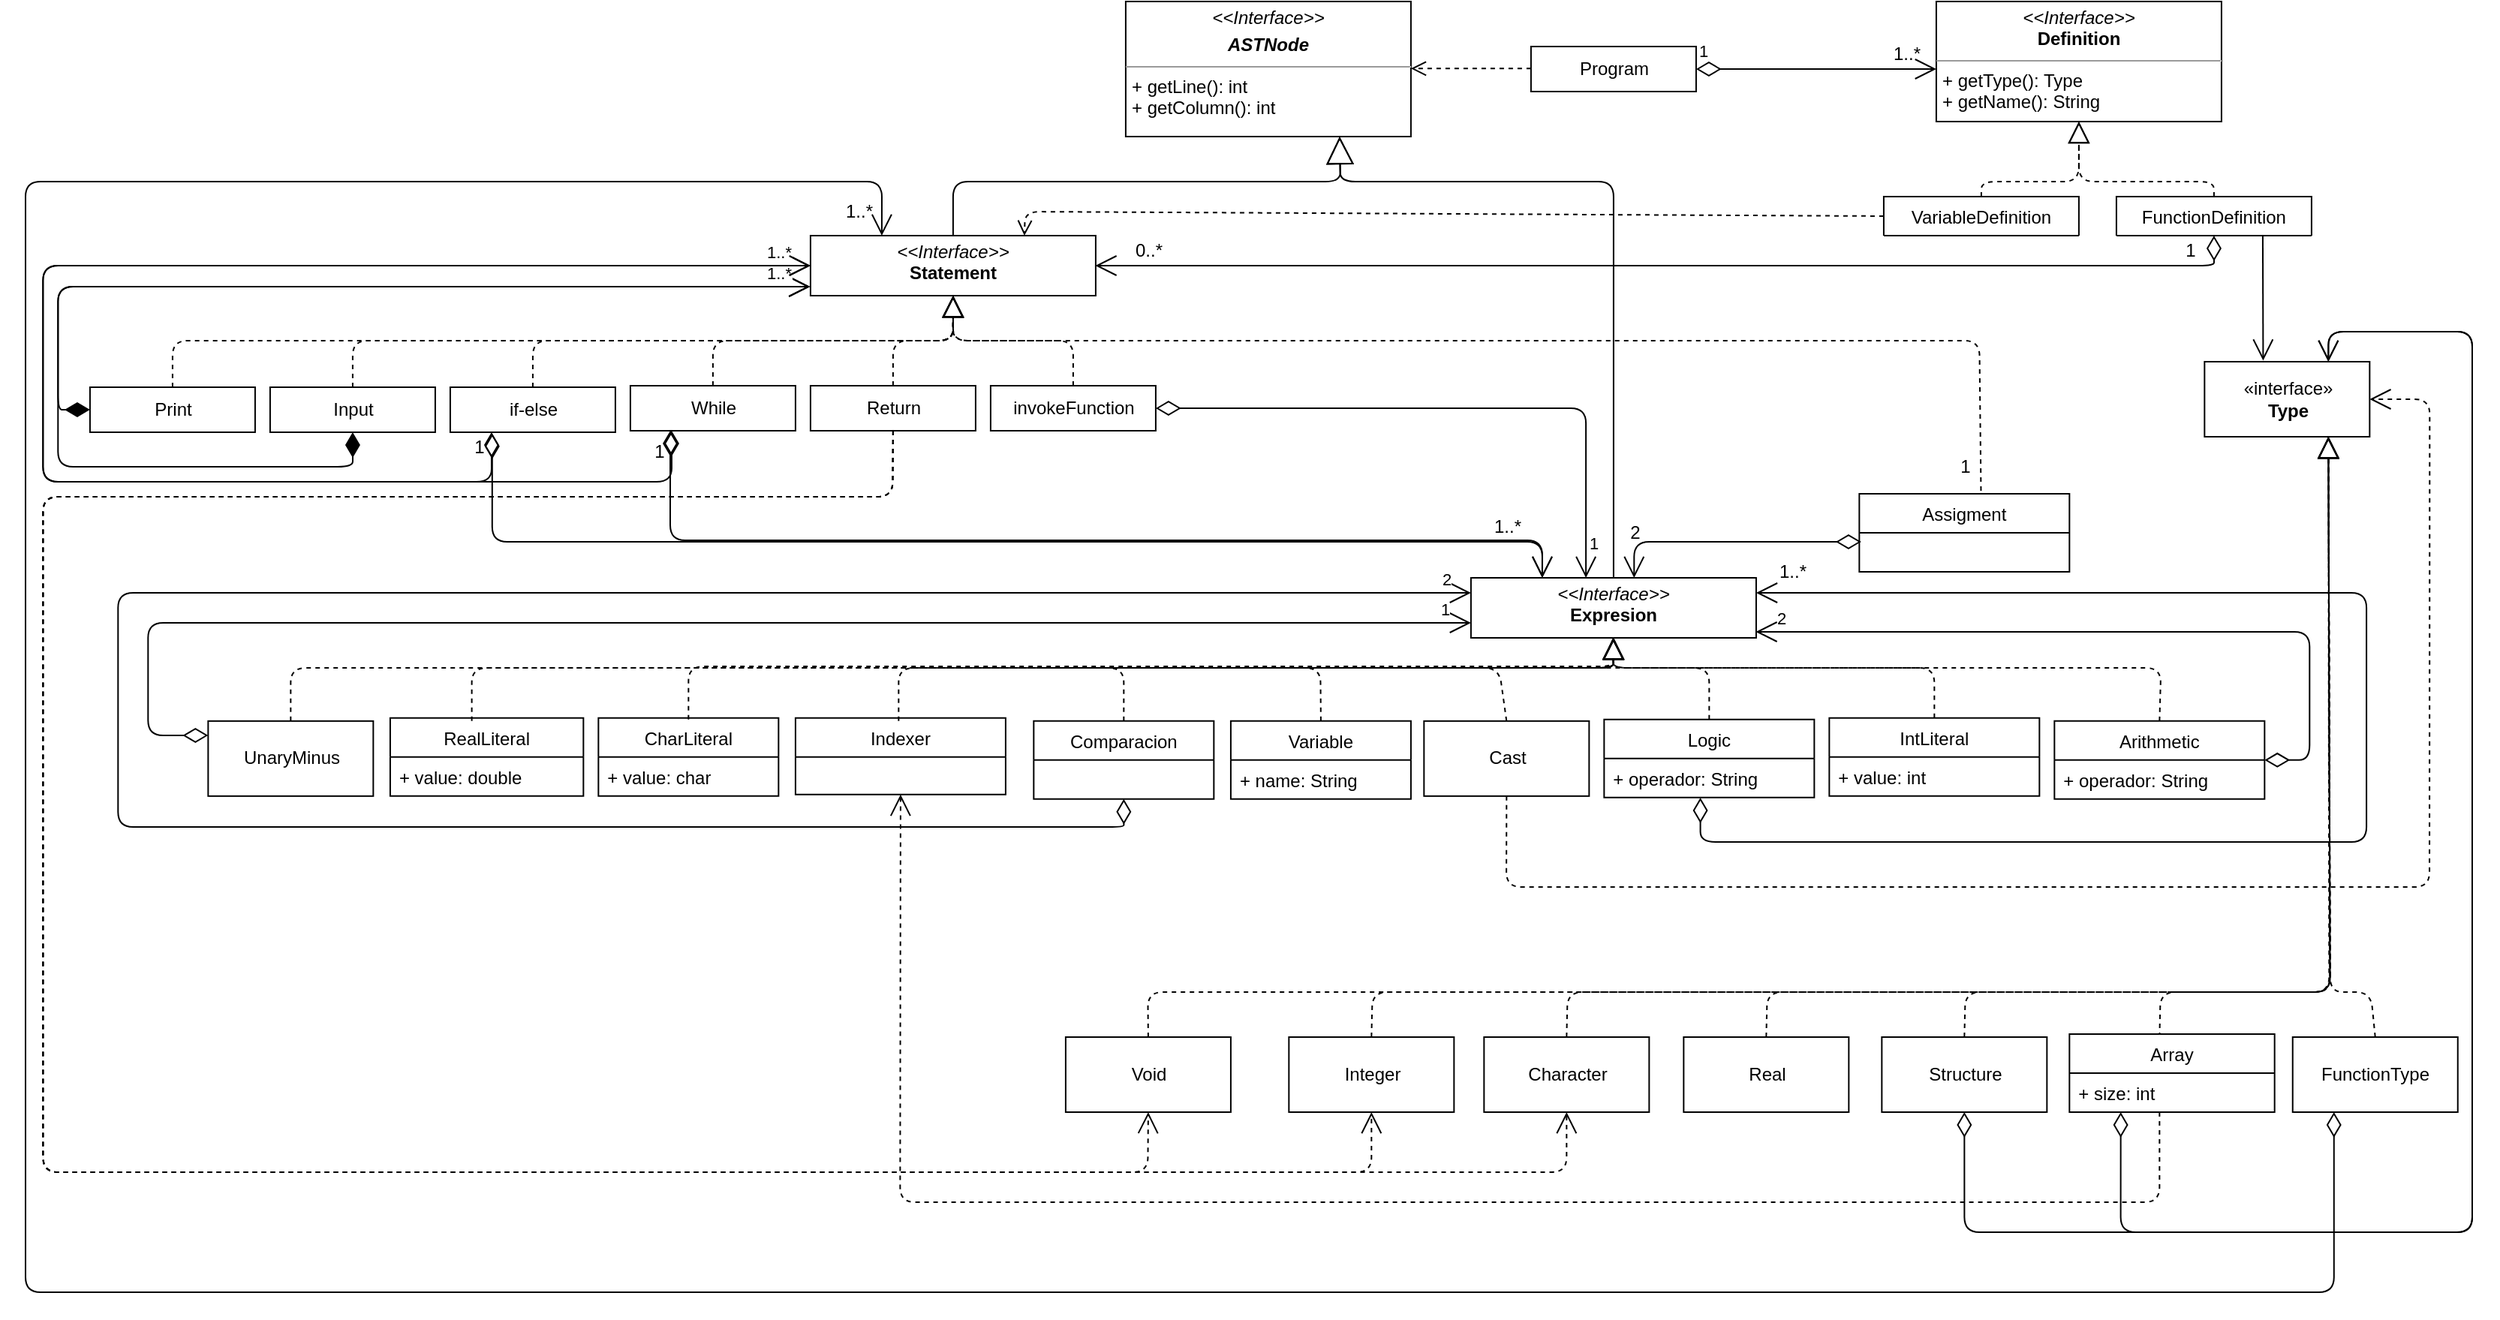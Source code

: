 <mxfile version="12.6.6" type="device"><diagram id="mtqX8npWalexchoMJ6ea" name="Page-1"><mxGraphModel dx="2678" dy="566" grid="1" gridSize="10" guides="1" tooltips="1" connect="1" arrows="1" fold="1" page="1" pageScale="1" pageWidth="1654" pageHeight="1169" math="0" shadow="0"><root><mxCell id="0"/><mxCell id="1" parent="0"/><mxCell id="wQ34snUCWMSQQyn44L-6-1" value="&lt;p style=&quot;margin: 0px ; margin-top: 4px ; text-align: center&quot;&gt;&lt;i&gt;&amp;lt;&amp;lt;Interface&amp;gt;&amp;gt;&lt;/i&gt;&lt;br&gt;&lt;/p&gt;&lt;p style=&quot;margin: 0px ; margin-top: 4px ; text-align: center&quot;&gt;&lt;i&gt;&lt;b&gt;ASTNode&lt;/b&gt;&lt;/i&gt;&lt;/p&gt;&lt;hr size=&quot;1&quot;&gt;&lt;p style=&quot;margin: 0px ; margin-left: 4px&quot;&gt;+ getLine(): int&lt;br&gt;+ getColumn(): int&lt;/p&gt;" style="verticalAlign=top;align=left;overflow=fill;fontSize=12;fontFamily=Helvetica;html=1;" parent="1" vertex="1"><mxGeometry x="742.96" y="140" width="190" height="90" as="geometry"/></mxCell><mxCell id="wQ34snUCWMSQQyn44L-6-2" value="" style="html=1;verticalAlign=bottom;endArrow=open;dashed=1;endSize=8;" parent="1" edge="1"><mxGeometry relative="1" as="geometry"><mxPoint x="1012.96" y="184.66" as="sourcePoint"/><mxPoint x="932.96" y="184.66" as="targetPoint"/></mxGeometry></mxCell><mxCell id="wQ34snUCWMSQQyn44L-6-3" value="Program" style="html=1;" parent="1" vertex="1"><mxGeometry x="1012.96" y="170" width="110" height="30" as="geometry"/></mxCell><mxCell id="wQ34snUCWMSQQyn44L-6-4" value="1" style="endArrow=open;html=1;endSize=12;startArrow=diamondThin;startSize=14;startFill=0;edgeStyle=orthogonalEdgeStyle;align=left;verticalAlign=bottom;" parent="1" source="wQ34snUCWMSQQyn44L-6-3" edge="1"><mxGeometry x="-1" y="3" relative="1" as="geometry"><mxPoint x="1122.96" y="185" as="sourcePoint"/><mxPoint x="1282.96" y="185" as="targetPoint"/></mxGeometry></mxCell><mxCell id="wQ34snUCWMSQQyn44L-6-5" value="&lt;p style=&quot;margin: 0px ; margin-top: 4px ; text-align: center&quot;&gt;&lt;i&gt;&amp;lt;&amp;lt;Interface&amp;gt;&amp;gt;&lt;/i&gt;&lt;br&gt;&lt;b&gt;Definition&lt;/b&gt;&lt;/p&gt;&lt;hr size=&quot;1&quot;&gt;&lt;p style=&quot;margin: 0px ; margin-left: 4px&quot;&gt;+ getType(): Type&lt;br&gt;+ getName(): String&lt;/p&gt;" style="verticalAlign=top;align=left;overflow=fill;fontSize=12;fontFamily=Helvetica;html=1;" parent="1" vertex="1"><mxGeometry x="1282.96" y="140" width="190" height="80" as="geometry"/></mxCell><mxCell id="wQ34snUCWMSQQyn44L-6-6" value="1..*" style="text;html=1;align=center;verticalAlign=middle;resizable=0;points=[];autosize=1;" parent="1" vertex="1"><mxGeometry x="1247.96" y="165" width="30" height="20" as="geometry"/></mxCell><mxCell id="wQ34snUCWMSQQyn44L-6-7" value="VariableDefinition" style="swimlane;fontStyle=0;childLayout=stackLayout;horizontal=1;startSize=26;fillColor=none;horizontalStack=0;resizeParent=1;resizeParentMax=0;resizeLast=0;collapsible=1;marginBottom=0;" parent="1" vertex="1" collapsed="1"><mxGeometry x="1247.96" y="270" width="130" height="26" as="geometry"><mxRectangle x="1270" y="220" width="140" height="52" as="alternateBounds"/></mxGeometry></mxCell><mxCell id="wQ34snUCWMSQQyn44L-6-8" value="+ offset: int" style="text;strokeColor=none;fillColor=none;align=left;verticalAlign=top;spacingLeft=4;spacingRight=4;overflow=hidden;rotatable=0;points=[[0,0.5],[1,0.5]];portConstraint=eastwest;" parent="wQ34snUCWMSQQyn44L-6-7" vertex="1"><mxGeometry y="26" width="130" height="26" as="geometry"/></mxCell><mxCell id="wQ34snUCWMSQQyn44L-6-9" value="FunctionDefinition" style="swimlane;fontStyle=0;childLayout=stackLayout;horizontal=1;startSize=26;fillColor=none;horizontalStack=0;resizeParent=1;resizeParentMax=0;resizeLast=0;collapsible=1;marginBottom=0;" parent="1" vertex="1" collapsed="1"><mxGeometry x="1402.96" y="270" width="130" height="26" as="geometry"><mxRectangle x="1430" y="220" width="140" height="52" as="alternateBounds"/></mxGeometry></mxCell><mxCell id="wQ34snUCWMSQQyn44L-6-10" value="+ name: String" style="text;strokeColor=none;fillColor=none;align=left;verticalAlign=top;spacingLeft=4;spacingRight=4;overflow=hidden;rotatable=0;points=[[0,0.5],[1,0.5]];portConstraint=eastwest;" parent="wQ34snUCWMSQQyn44L-6-9" vertex="1"><mxGeometry y="26" width="130" height="26" as="geometry"/></mxCell><mxCell id="wQ34snUCWMSQQyn44L-6-11" value="&lt;p style=&quot;margin: 0px ; margin-top: 4px ; text-align: center&quot;&gt;&lt;i&gt;&amp;lt;&amp;lt;Interface&amp;gt;&amp;gt;&lt;/i&gt;&lt;br&gt;&lt;b&gt;Statement&lt;/b&gt;&lt;/p&gt;" style="verticalAlign=top;align=left;overflow=fill;fontSize=12;fontFamily=Helvetica;html=1;" parent="1" vertex="1"><mxGeometry x="532.96" y="296" width="190" height="40" as="geometry"/></mxCell><mxCell id="wQ34snUCWMSQQyn44L-6-12" value="" style="html=1;verticalAlign=bottom;endArrow=open;dashed=1;endSize=8;entryX=0.75;entryY=0;entryDx=0;entryDy=0;exitX=0;exitY=0.5;exitDx=0;exitDy=0;" parent="1" source="wQ34snUCWMSQQyn44L-6-7" target="wQ34snUCWMSQQyn44L-6-11" edge="1"><mxGeometry relative="1" as="geometry"><mxPoint x="1162.96" y="310" as="sourcePoint"/><mxPoint x="1082.96" y="310" as="targetPoint"/><Array as="points"><mxPoint x="675.96" y="280"/></Array></mxGeometry></mxCell><mxCell id="wQ34snUCWMSQQyn44L-6-13" value="&lt;br&gt;" style="endArrow=open;html=1;endSize=12;startArrow=diamondThin;startSize=14;startFill=0;edgeStyle=orthogonalEdgeStyle;align=left;verticalAlign=bottom;exitX=0.5;exitY=1;exitDx=0;exitDy=0;" parent="1" source="wQ34snUCWMSQQyn44L-6-9" edge="1"><mxGeometry x="-1" y="3" relative="1" as="geometry"><mxPoint x="1472.96" y="320" as="sourcePoint"/><mxPoint x="722.67" y="316" as="targetPoint"/><Array as="points"><mxPoint x="1467.67" y="316"/><mxPoint x="722.67" y="316"/></Array></mxGeometry></mxCell><mxCell id="wQ34snUCWMSQQyn44L-6-14" value="0..*" style="text;html=1;align=center;verticalAlign=middle;resizable=0;points=[];autosize=1;" parent="1" vertex="1"><mxGeometry x="742.96" y="296" width="30" height="20" as="geometry"/></mxCell><mxCell id="wQ34snUCWMSQQyn44L-6-15" value="" style="endArrow=block;endSize=16;endFill=0;html=1;exitX=0.5;exitY=0;exitDx=0;exitDy=0;entryX=0.75;entryY=1;entryDx=0;entryDy=0;" parent="1" source="wQ34snUCWMSQQyn44L-6-11" target="wQ34snUCWMSQQyn44L-6-1" edge="1"><mxGeometry x="0.136" y="40" width="160" relative="1" as="geometry"><mxPoint x="742.96" y="400" as="sourcePoint"/><mxPoint x="912.96" y="300" as="targetPoint"/><Array as="points"><mxPoint x="627.96" y="260"/><mxPoint x="885.96" y="260"/></Array><mxPoint as="offset"/></mxGeometry></mxCell><mxCell id="wQ34snUCWMSQQyn44L-6-16" value="&lt;p style=&quot;margin: 0px ; margin-top: 4px ; text-align: center&quot;&gt;&lt;i&gt;&amp;lt;&amp;lt;Interface&amp;gt;&amp;gt;&lt;/i&gt;&lt;br&gt;&lt;b&gt;Expresion&lt;/b&gt;&lt;/p&gt;&lt;p style=&quot;margin: 0px ; margin-left: 4px&quot;&gt;&lt;br&gt;&lt;/p&gt;&lt;p style=&quot;margin: 0px ; margin-left: 4px&quot;&gt;&lt;br&gt;&lt;/p&gt;" style="verticalAlign=top;align=left;overflow=fill;fontSize=12;fontFamily=Helvetica;html=1;" parent="1" vertex="1"><mxGeometry x="972.96" y="524" width="190" height="40" as="geometry"/></mxCell><mxCell id="wQ34snUCWMSQQyn44L-6-17" value="&lt;br&gt;" style="endArrow=block;endSize=16;endFill=0;html=1;exitX=0.5;exitY=0;exitDx=0;exitDy=0;entryX=0.75;entryY=1;entryDx=0;entryDy=0;" parent="1" source="wQ34snUCWMSQQyn44L-6-16" target="wQ34snUCWMSQQyn44L-6-1" edge="1"><mxGeometry width="160" relative="1" as="geometry"><mxPoint x="1062.96" y="380" as="sourcePoint"/><mxPoint x="882.96" y="230" as="targetPoint"/><Array as="points"><mxPoint x="1067.96" y="420"/><mxPoint x="1067.96" y="260"/><mxPoint x="885.96" y="260"/></Array></mxGeometry></mxCell><mxCell id="wQ34snUCWMSQQyn44L-6-18" value="Assigment" style="swimlane;fontStyle=0;childLayout=stackLayout;horizontal=1;startSize=26;fillColor=none;horizontalStack=0;resizeParent=1;resizeParentMax=0;resizeLast=0;collapsible=1;marginBottom=0;" parent="1" vertex="1"><mxGeometry x="1231.67" y="468" width="140" height="52" as="geometry"><mxRectangle x="1290" y="350" width="90" height="26" as="alternateBounds"/></mxGeometry></mxCell><mxCell id="wQ34snUCWMSQQyn44L-6-19" value="" style="endArrow=open;html=1;endSize=12;startArrow=diamondThin;startSize=14;startFill=0;edgeStyle=orthogonalEdgeStyle;align=left;verticalAlign=bottom;exitX=0;exitY=0.5;exitDx=0;exitDy=0;" parent="1" target="wQ34snUCWMSQQyn44L-6-16" edge="1"><mxGeometry x="-1" y="3" relative="1" as="geometry"><mxPoint x="1232.96" y="500" as="sourcePoint"/><mxPoint x="1151.67" y="520" as="targetPoint"/><Array as="points"><mxPoint x="1081.67" y="500"/></Array></mxGeometry></mxCell><mxCell id="wQ34snUCWMSQQyn44L-6-20" value="1" style="text;html=1;align=center;verticalAlign=middle;resizable=0;points=[];autosize=1;" parent="1" vertex="1"><mxGeometry x="1291.67" y="440" width="20" height="20" as="geometry"/></mxCell><mxCell id="wQ34snUCWMSQQyn44L-6-21" value="1" style="text;html=1;align=center;verticalAlign=middle;resizable=0;points=[];autosize=1;" parent="1" vertex="1"><mxGeometry x="1441.67" y="296" width="20" height="20" as="geometry"/></mxCell><mxCell id="wQ34snUCWMSQQyn44L-6-22" value="«interface»&lt;br&gt;&lt;b&gt;Type&lt;/b&gt;" style="html=1;" parent="1" vertex="1"><mxGeometry x="1461.67" y="380" width="110" height="50" as="geometry"/></mxCell><mxCell id="wQ34snUCWMSQQyn44L-6-23" value="" style="endArrow=block;dashed=1;endFill=0;endSize=12;html=1;exitX=0.5;exitY=0;exitDx=0;exitDy=0;entryX=0.5;entryY=1;entryDx=0;entryDy=0;" parent="1" source="wQ34snUCWMSQQyn44L-6-7" target="wQ34snUCWMSQQyn44L-6-5" edge="1"><mxGeometry width="160" relative="1" as="geometry"><mxPoint x="1247.96" y="250" as="sourcePoint"/><mxPoint x="1372.96" y="220" as="targetPoint"/><Array as="points"><mxPoint x="1312.96" y="260"/><mxPoint x="1377.96" y="260"/></Array></mxGeometry></mxCell><mxCell id="wQ34snUCWMSQQyn44L-6-24" value="" style="endArrow=block;dashed=1;endFill=0;endSize=12;html=1;entryX=0.5;entryY=1;entryDx=0;entryDy=0;exitX=0.5;exitY=0;exitDx=0;exitDy=0;" parent="1" source="wQ34snUCWMSQQyn44L-6-9" target="wQ34snUCWMSQQyn44L-6-5" edge="1"><mxGeometry width="160" relative="1" as="geometry"><mxPoint x="1257.96" y="260" as="sourcePoint"/><mxPoint x="1417.96" y="260" as="targetPoint"/><Array as="points"><mxPoint x="1467.96" y="260"/><mxPoint x="1377.96" y="260"/></Array></mxGeometry></mxCell><mxCell id="wQ34snUCWMSQQyn44L-6-25" value="" style="endArrow=open;endFill=1;endSize=12;html=1;exitX=0.75;exitY=1;exitDx=0;exitDy=0;entryX=0.355;entryY=-0.015;entryDx=0;entryDy=0;entryPerimeter=0;" parent="1" source="wQ34snUCWMSQQyn44L-6-9" target="wQ34snUCWMSQQyn44L-6-22" edge="1"><mxGeometry width="160" relative="1" as="geometry"><mxPoint x="1502.96" y="330" as="sourcePoint"/><mxPoint x="1662.96" y="330" as="targetPoint"/></mxGeometry></mxCell><mxCell id="wQ34snUCWMSQQyn44L-6-26" value="" style="endArrow=block;dashed=1;endFill=0;endSize=12;html=1;entryX=0.5;entryY=1;entryDx=0;entryDy=0;exitX=0.5;exitY=0;exitDx=0;exitDy=0;" parent="1" source="wQ34snUCWMSQQyn44L-6-28" target="wQ34snUCWMSQQyn44L-6-16" edge="1"><mxGeometry width="160" relative="1" as="geometry"><mxPoint x="1067.96" y="614" as="sourcePoint"/><mxPoint x="1142.96" y="614" as="targetPoint"/><Array as="points"><mxPoint x="186.67" y="584"/><mxPoint x="366.67" y="584"/><mxPoint x="547.96" y="584"/><mxPoint x="1067.96" y="584"/></Array></mxGeometry></mxCell><mxCell id="wQ34snUCWMSQQyn44L-6-27" value="" style="endArrow=block;dashed=1;endFill=0;endSize=12;html=1;entryX=0.5;entryY=1;entryDx=0;entryDy=0;exitX=0.5;exitY=0;exitDx=0;exitDy=0;" parent="1" source="wQ34snUCWMSQQyn44L-6-29" edge="1"><mxGeometry width="160" relative="1" as="geometry"><mxPoint x="1067.62" y="614" as="sourcePoint"/><mxPoint x="1067.62" y="564" as="targetPoint"/><Array as="points"><mxPoint x="872.67" y="584"/><mxPoint x="822.96" y="584"/><mxPoint x="842.96" y="584"/><mxPoint x="922.96" y="584"/><mxPoint x="1067.96" y="584"/></Array></mxGeometry></mxCell><mxCell id="wQ34snUCWMSQQyn44L-6-28" value="UnaryMinus" style="html=1;" parent="1" vertex="1"><mxGeometry x="131.67" y="619.43" width="110" height="50" as="geometry"/></mxCell><mxCell id="wQ34snUCWMSQQyn44L-6-29" value="Variable" style="swimlane;fontStyle=0;childLayout=stackLayout;horizontal=1;startSize=26;fillColor=none;horizontalStack=0;resizeParent=1;resizeParentMax=0;resizeLast=0;collapsible=1;marginBottom=0;" parent="1" vertex="1"><mxGeometry x="812.96" y="619.43" width="120" height="52" as="geometry"/></mxCell><mxCell id="wQ34snUCWMSQQyn44L-6-30" value="+ name: String" style="text;strokeColor=none;fillColor=none;align=left;verticalAlign=top;spacingLeft=4;spacingRight=4;overflow=hidden;rotatable=0;points=[[0,0.5],[1,0.5]];portConstraint=eastwest;" parent="wQ34snUCWMSQQyn44L-6-29" vertex="1"><mxGeometry y="26" width="120" height="26" as="geometry"/></mxCell><mxCell id="wQ34snUCWMSQQyn44L-6-31" value="" style="endArrow=block;dashed=1;endFill=0;endSize=12;html=1;entryX=0.5;entryY=1;entryDx=0;entryDy=0;exitX=0.5;exitY=0;exitDx=0;exitDy=0;" parent="1" source="wQ34snUCWMSQQyn44L-6-33" edge="1"><mxGeometry width="160" relative="1" as="geometry"><mxPoint x="1067.62" y="614" as="sourcePoint"/><mxPoint x="1067.62" y="564" as="targetPoint"/><Array as="points"><mxPoint x="1281.67" y="584"/><mxPoint x="1232.96" y="584"/><mxPoint x="1207.96" y="584"/><mxPoint x="1152.96" y="584"/><mxPoint x="1067.96" y="584"/></Array></mxGeometry></mxCell><mxCell id="wQ34snUCWMSQQyn44L-6-32" value="" style="endArrow=block;dashed=1;endFill=0;endSize=12;html=1;entryX=0.5;entryY=1;entryDx=0;entryDy=0;exitX=0.5;exitY=0;exitDx=0;exitDy=0;" parent="1" source="wQ34snUCWMSQQyn44L-6-35" edge="1"><mxGeometry width="160" relative="1" as="geometry"><mxPoint x="1067.62" y="614" as="sourcePoint"/><mxPoint x="1067.62" y="564" as="targetPoint"/><Array as="points"><mxPoint x="1432.67" y="584"/><mxPoint x="1382.96" y="584"/><mxPoint x="1192.96" y="584"/><mxPoint x="1152.96" y="584"/><mxPoint x="1067.96" y="584"/></Array></mxGeometry></mxCell><mxCell id="wQ34snUCWMSQQyn44L-6-33" value="IntLiteral" style="swimlane;fontStyle=0;childLayout=stackLayout;horizontal=1;startSize=26;fillColor=none;horizontalStack=0;resizeParent=1;resizeParentMax=0;resizeLast=0;collapsible=1;marginBottom=0;" parent="1" vertex="1"><mxGeometry x="1211.67" y="617.43" width="140" height="52" as="geometry"/></mxCell><mxCell id="wQ34snUCWMSQQyn44L-6-34" value="+ value: int" style="text;strokeColor=none;fillColor=none;align=left;verticalAlign=top;spacingLeft=4;spacingRight=4;overflow=hidden;rotatable=0;points=[[0,0.5],[1,0.5]];portConstraint=eastwest;" parent="wQ34snUCWMSQQyn44L-6-33" vertex="1"><mxGeometry y="26" width="140" height="26" as="geometry"/></mxCell><mxCell id="wQ34snUCWMSQQyn44L-6-35" value="Arithmetic" style="swimlane;fontStyle=0;childLayout=stackLayout;horizontal=1;startSize=26;fillColor=none;horizontalStack=0;resizeParent=1;resizeParentMax=0;resizeLast=0;collapsible=1;marginBottom=0;" parent="1" vertex="1"><mxGeometry x="1361.67" y="619.43" width="140" height="52" as="geometry"/></mxCell><mxCell id="wQ34snUCWMSQQyn44L-6-36" value="+ operador: String" style="text;strokeColor=none;fillColor=none;align=left;verticalAlign=top;spacingLeft=4;spacingRight=4;overflow=hidden;rotatable=0;points=[[0,0.5],[1,0.5]];portConstraint=eastwest;" parent="wQ34snUCWMSQQyn44L-6-35" vertex="1"><mxGeometry y="26" width="140" height="26" as="geometry"/></mxCell><mxCell id="wQ34snUCWMSQQyn44L-6-37" value="2" style="text;html=1;align=center;verticalAlign=middle;resizable=0;points=[];autosize=1;" parent="1" vertex="1"><mxGeometry x="1071.67" y="484" width="20" height="20" as="geometry"/></mxCell><mxCell id="wQ34snUCWMSQQyn44L-6-38" value="&lt;br&gt;2&lt;br&gt;" style="endArrow=open;html=1;endSize=12;startArrow=diamondThin;startSize=14;startFill=0;edgeStyle=orthogonalEdgeStyle;align=left;verticalAlign=bottom;exitX=1;exitY=0.5;exitDx=0;exitDy=0;" parent="1" source="wQ34snUCWMSQQyn44L-6-35" edge="1"><mxGeometry x="0.95" relative="1" as="geometry"><mxPoint x="1501.67" y="615" as="sourcePoint"/><mxPoint x="1162.67" y="560" as="targetPoint"/><Array as="points"><mxPoint x="1531.67" y="645"/><mxPoint x="1531.67" y="560"/><mxPoint x="1162.67" y="560"/></Array><mxPoint as="offset"/></mxGeometry></mxCell><mxCell id="wQ34snUCWMSQQyn44L-6-39" value="1" style="endArrow=open;html=1;endSize=12;startArrow=diamondThin;startSize=14;startFill=0;edgeStyle=orthogonalEdgeStyle;align=left;verticalAlign=bottom;entryX=0;entryY=0.75;entryDx=0;entryDy=0;" parent="1" target="wQ34snUCWMSQQyn44L-6-16" edge="1"><mxGeometry x="0.956" relative="1" as="geometry"><mxPoint x="131.67" y="629" as="sourcePoint"/><mxPoint x="732.96" y="514" as="targetPoint"/><Array as="points"><mxPoint x="91.67" y="629"/><mxPoint x="91.67" y="554"/></Array><mxPoint as="offset"/></mxGeometry></mxCell><mxCell id="wQ34snUCWMSQQyn44L-6-40" value="Print" style="html=1;" parent="1" vertex="1"><mxGeometry x="52.96" y="397" width="110" height="30" as="geometry"/></mxCell><mxCell id="wQ34snUCWMSQQyn44L-6-41" value="Input" style="html=1;" parent="1" vertex="1"><mxGeometry x="172.96" y="397" width="110" height="30" as="geometry"/></mxCell><mxCell id="wQ34snUCWMSQQyn44L-6-42" value="if-else" style="html=1;" parent="1" vertex="1"><mxGeometry x="292.96" y="397" width="110" height="30" as="geometry"/></mxCell><mxCell id="wQ34snUCWMSQQyn44L-6-43" value="While" style="html=1;" parent="1" vertex="1"><mxGeometry x="412.96" y="396" width="110" height="30" as="geometry"/></mxCell><mxCell id="wQ34snUCWMSQQyn44L-6-44" value="Return" style="html=1;" parent="1" vertex="1"><mxGeometry x="532.96" y="396" width="110" height="30" as="geometry"/></mxCell><mxCell id="wQ34snUCWMSQQyn44L-6-45" value="invokeFunction" style="html=1;" parent="1" vertex="1"><mxGeometry x="652.96" y="396" width="110" height="30" as="geometry"/></mxCell><mxCell id="wQ34snUCWMSQQyn44L-6-46" value="" style="endArrow=block;dashed=1;endFill=0;endSize=12;html=1;exitX=0.5;exitY=0;exitDx=0;exitDy=0;entryX=0.5;entryY=1;entryDx=0;entryDy=0;" parent="1" source="wQ34snUCWMSQQyn44L-6-42" target="wQ34snUCWMSQQyn44L-6-11" edge="1"><mxGeometry width="160" relative="1" as="geometry"><mxPoint x="342.96" y="376" as="sourcePoint"/><mxPoint x="632.96" y="336" as="targetPoint"/><Array as="points"><mxPoint x="347.96" y="366"/><mxPoint x="627.96" y="366"/></Array></mxGeometry></mxCell><mxCell id="wQ34snUCWMSQQyn44L-6-47" value="" style="endArrow=block;dashed=1;endFill=0;endSize=12;html=1;exitX=0.5;exitY=0;exitDx=0;exitDy=0;entryX=0.5;entryY=1;entryDx=0;entryDy=0;" parent="1" source="wQ34snUCWMSQQyn44L-6-41" target="wQ34snUCWMSQQyn44L-6-11" edge="1"><mxGeometry width="160" relative="1" as="geometry"><mxPoint x="222.96" y="319" as="sourcePoint"/><mxPoint x="632.96" y="336" as="targetPoint"/><Array as="points"><mxPoint x="227.96" y="366"/><mxPoint x="627.96" y="366"/></Array></mxGeometry></mxCell><mxCell id="wQ34snUCWMSQQyn44L-6-48" value="" style="endArrow=block;dashed=1;endFill=0;endSize=12;html=1;exitX=0.5;exitY=0;exitDx=0;exitDy=0;entryX=0.5;entryY=1;entryDx=0;entryDy=0;" parent="1" source="wQ34snUCWMSQQyn44L-6-40" target="wQ34snUCWMSQQyn44L-6-11" edge="1"><mxGeometry width="160" relative="1" as="geometry"><mxPoint x="92.96" y="360" as="sourcePoint"/><mxPoint x="662.96" y="356" as="targetPoint"/><Array as="points"><mxPoint x="107.96" y="366"/><mxPoint x="627.96" y="366"/></Array></mxGeometry></mxCell><mxCell id="wQ34snUCWMSQQyn44L-6-49" value="" style="endArrow=block;dashed=1;endFill=0;endSize=12;html=1;exitX=0.5;exitY=0;exitDx=0;exitDy=0;entryX=0.5;entryY=1;entryDx=0;entryDy=0;" parent="1" source="wQ34snUCWMSQQyn44L-6-45" target="wQ34snUCWMSQQyn44L-6-11" edge="1"><mxGeometry width="160" relative="1" as="geometry"><mxPoint x="712.96" y="385.5" as="sourcePoint"/><mxPoint x="872.96" y="385.5" as="targetPoint"/><Array as="points"><mxPoint x="707.96" y="366"/><mxPoint x="627.96" y="366"/></Array></mxGeometry></mxCell><mxCell id="wQ34snUCWMSQQyn44L-6-50" value="" style="endArrow=block;dashed=1;endFill=0;endSize=12;html=1;exitX=0.5;exitY=0;exitDx=0;exitDy=0;entryX=0.5;entryY=1;entryDx=0;entryDy=0;" parent="1" source="wQ34snUCWMSQQyn44L-6-44" target="wQ34snUCWMSQQyn44L-6-11" edge="1"><mxGeometry width="160" relative="1" as="geometry"><mxPoint x="582.96" y="385.5" as="sourcePoint"/><mxPoint x="742.96" y="385.5" as="targetPoint"/><Array as="points"><mxPoint x="587.96" y="366"/><mxPoint x="627.96" y="366"/></Array></mxGeometry></mxCell><mxCell id="wQ34snUCWMSQQyn44L-6-51" value="" style="endArrow=block;dashed=1;endFill=0;endSize=12;html=1;exitX=0.5;exitY=0;exitDx=0;exitDy=0;entryX=0.5;entryY=1;entryDx=0;entryDy=0;" parent="1" source="wQ34snUCWMSQQyn44L-6-43" target="wQ34snUCWMSQQyn44L-6-11" edge="1"><mxGeometry width="160" relative="1" as="geometry"><mxPoint x="452.96" y="369" as="sourcePoint"/><mxPoint x="612.96" y="369" as="targetPoint"/><Array as="points"><mxPoint x="467.96" y="366"/><mxPoint x="627.96" y="366"/></Array></mxGeometry></mxCell><mxCell id="wQ34snUCWMSQQyn44L-6-52" value="Integer" style="html=1;" parent="1" vertex="1"><mxGeometry x="851.67" y="830" width="110" height="50" as="geometry"/></mxCell><mxCell id="wQ34snUCWMSQQyn44L-6-53" value="Character" style="html=1;" parent="1" vertex="1"><mxGeometry x="981.67" y="830" width="110" height="50" as="geometry"/></mxCell><mxCell id="wQ34snUCWMSQQyn44L-6-54" value="Real" style="html=1;" parent="1" vertex="1"><mxGeometry x="1114.67" y="830" width="110" height="50" as="geometry"/></mxCell><mxCell id="wQ34snUCWMSQQyn44L-6-55" value="Structure" style="html=1;" parent="1" vertex="1"><mxGeometry x="1246.67" y="830" width="110" height="50" as="geometry"/></mxCell><mxCell id="wQ34snUCWMSQQyn44L-6-57" value="" style="endArrow=block;dashed=1;endFill=0;endSize=12;html=1;entryX=0.75;entryY=1;entryDx=0;entryDy=0;exitX=0.5;exitY=0;exitDx=0;exitDy=0;" parent="1" source="wQ34snUCWMSQQyn44L-6-52" target="wQ34snUCWMSQQyn44L-6-22" edge="1"><mxGeometry width="160" relative="1" as="geometry"><mxPoint x="1545.35" y="820" as="sourcePoint"/><mxPoint x="1773.56" y="800" as="targetPoint"/><Array as="points"><mxPoint x="907.35" y="800"/><mxPoint x="997.35" y="800"/><mxPoint x="1545.35" y="800"/></Array></mxGeometry></mxCell><mxCell id="wQ34snUCWMSQQyn44L-6-58" value="" style="endArrow=block;dashed=1;endFill=0;endSize=12;html=1;entryX=0.75;entryY=1;entryDx=0;entryDy=0;exitX=0.5;exitY=0;exitDx=0;exitDy=0;" parent="1" source="wQ34snUCWMSQQyn44L-6-54" target="wQ34snUCWMSQQyn44L-6-22" edge="1"><mxGeometry width="160" relative="1" as="geometry"><mxPoint x="872.35" y="1040" as="sourcePoint"/><mxPoint x="1773.56" y="800" as="targetPoint"/><Array as="points"><mxPoint x="1170.35" y="800"/><mxPoint x="1267.35" y="800"/><mxPoint x="1545.35" y="800"/></Array></mxGeometry></mxCell><mxCell id="wQ34snUCWMSQQyn44L-6-59" value="" style="endArrow=block;dashed=1;endFill=0;endSize=12;html=1;entryX=0.75;entryY=1;entryDx=0;entryDy=0;exitX=0.5;exitY=0;exitDx=0;exitDy=0;" parent="1" source="wQ34snUCWMSQQyn44L-6-53" target="wQ34snUCWMSQQyn44L-6-22" edge="1"><mxGeometry width="160" relative="1" as="geometry"><mxPoint x="1332.35" y="760" as="sourcePoint"/><mxPoint x="1773.56" y="800" as="targetPoint"/><Array as="points"><mxPoint x="1037.35" y="800"/><mxPoint x="1125.35" y="800"/><mxPoint x="1271.06" y="800"/><mxPoint x="1545.35" y="800"/></Array></mxGeometry></mxCell><mxCell id="wQ34snUCWMSQQyn44L-6-60" value="" style="endArrow=block;dashed=1;endFill=0;endSize=12;html=1;entryX=0.75;entryY=1;entryDx=0;entryDy=0;exitX=0.5;exitY=0;exitDx=0;exitDy=0;" parent="1" source="wQ34snUCWMSQQyn44L-6-55" target="wQ34snUCWMSQQyn44L-6-22" edge="1"><mxGeometry width="160" relative="1" as="geometry"><mxPoint x="892.35" y="1060" as="sourcePoint"/><mxPoint x="1773.56" y="800" as="targetPoint"/><Array as="points"><mxPoint x="1302.35" y="800"/><mxPoint x="1417.35" y="800"/><mxPoint x="1545.35" y="800"/></Array></mxGeometry></mxCell><mxCell id="wQ34snUCWMSQQyn44L-6-61" value="" style="endArrow=block;dashed=1;endFill=0;endSize=12;html=1;entryX=0.75;entryY=1;entryDx=0;entryDy=0;exitX=0.5;exitY=0;exitDx=0;exitDy=0;" parent="1" target="wQ34snUCWMSQQyn44L-6-22" edge="1"><mxGeometry width="160" relative="1" as="geometry"><mxPoint x="1431.67" y="830" as="sourcePoint"/><mxPoint x="1773.56" y="800" as="targetPoint"/><Array as="points"><mxPoint x="1432.35" y="800"/><mxPoint x="1545.35" y="800"/></Array></mxGeometry></mxCell><mxCell id="wQ34snUCWMSQQyn44L-6-62" value="Logic" style="swimlane;fontStyle=0;childLayout=stackLayout;horizontal=1;startSize=26;fillColor=none;horizontalStack=0;resizeParent=1;resizeParentMax=0;resizeLast=0;collapsible=1;marginBottom=0;" parent="1" vertex="1"><mxGeometry x="1061.67" y="618.43" width="140" height="52" as="geometry"><mxRectangle x="970" y="480" width="90" height="26" as="alternateBounds"/></mxGeometry></mxCell><mxCell id="wQ34snUCWMSQQyn44L-6-63" value="+ operador: String" style="text;strokeColor=none;fillColor=none;align=left;verticalAlign=top;spacingLeft=4;spacingRight=4;overflow=hidden;rotatable=0;points=[[0,0.5],[1,0.5]];portConstraint=eastwest;" parent="wQ34snUCWMSQQyn44L-6-62" vertex="1"><mxGeometry y="26" width="140" height="26" as="geometry"/></mxCell><mxCell id="wQ34snUCWMSQQyn44L-6-64" value="" style="endArrow=block;dashed=1;endFill=0;endSize=12;html=1;entryX=0.5;entryY=1;entryDx=0;entryDy=0;exitX=0.5;exitY=0;exitDx=0;exitDy=0;" parent="1" source="wQ34snUCWMSQQyn44L-6-62" target="wQ34snUCWMSQQyn44L-6-16" edge="1"><mxGeometry width="160" relative="1" as="geometry"><mxPoint x="662.96" y="874" as="sourcePoint"/><mxPoint x="822.96" y="874" as="targetPoint"/><Array as="points"><mxPoint x="1131.67" y="584"/><mxPoint x="1082.96" y="584"/><mxPoint x="1012.96" y="584"/><mxPoint x="1067.96" y="584"/></Array></mxGeometry></mxCell><mxCell id="wQ34snUCWMSQQyn44L-6-65" value="Comparacion" style="swimlane;fontStyle=0;childLayout=stackLayout;horizontal=1;startSize=26;fillColor=none;horizontalStack=0;resizeParent=1;resizeParentMax=0;resizeLast=0;collapsible=1;marginBottom=0;" parent="1" vertex="1"><mxGeometry x="681.67" y="619.43" width="120" height="52" as="geometry"/></mxCell><mxCell id="wQ34snUCWMSQQyn44L-6-66" value="" style="endArrow=block;dashed=1;endFill=0;endSize=12;html=1;entryX=0.5;entryY=1;entryDx=0;entryDy=0;exitX=0.5;exitY=0;exitDx=0;exitDy=0;" parent="1" source="wQ34snUCWMSQQyn44L-6-65" target="wQ34snUCWMSQQyn44L-6-16" edge="1"><mxGeometry width="160" relative="1" as="geometry"><mxPoint x="602.96" y="804" as="sourcePoint"/><mxPoint x="762.96" y="804" as="targetPoint"/><Array as="points"><mxPoint x="741.67" y="584"/><mxPoint x="682.96" y="584"/><mxPoint x="1067.96" y="584"/></Array></mxGeometry></mxCell><mxCell id="wQ34snUCWMSQQyn44L-6-67" value="Cast" style="html=1;" parent="1" vertex="1"><mxGeometry x="941.67" y="619.43" width="110" height="50" as="geometry"/></mxCell><mxCell id="wQ34snUCWMSQQyn44L-6-68" value="" style="endArrow=block;dashed=1;endFill=0;endSize=12;html=1;entryX=0.5;entryY=1;entryDx=0;entryDy=0;exitX=0.5;exitY=0;exitDx=0;exitDy=0;" parent="1" source="wQ34snUCWMSQQyn44L-6-67" target="wQ34snUCWMSQQyn44L-6-16" edge="1"><mxGeometry width="160" relative="1" as="geometry"><mxPoint x="712.96" y="734" as="sourcePoint"/><mxPoint x="872.96" y="734" as="targetPoint"/><Array as="points"><mxPoint x="991.67" y="584"/><mxPoint x="947.96" y="584"/><mxPoint x="1067.96" y="584"/></Array></mxGeometry></mxCell><mxCell id="wQ34snUCWMSQQyn44L-6-69" value="" style="endArrow=block;dashed=1;endFill=0;endSize=12;html=1;entryX=0.75;entryY=1;entryDx=0;entryDy=0;exitX=0.5;exitY=0;exitDx=0;exitDy=0;" parent="1" source="wQ34snUCWMSQQyn44L-6-70" target="wQ34snUCWMSQQyn44L-6-22" edge="1"><mxGeometry width="160" relative="1" as="geometry"><mxPoint x="1572.35" y="830" as="sourcePoint"/><mxPoint x="1773.56" y="800" as="targetPoint"/><Array as="points"><mxPoint x="1572.35" y="800"/><mxPoint x="1545.35" y="800"/></Array></mxGeometry></mxCell><mxCell id="wQ34snUCWMSQQyn44L-6-70" value="FunctionType" style="html=1;" parent="1" vertex="1"><mxGeometry x="1520.38" y="830" width="110" height="50" as="geometry"/></mxCell><mxCell id="wQ34snUCWMSQQyn44L-6-71" value="RealLiteral" style="swimlane;fontStyle=0;align=center;verticalAlign=top;childLayout=stackLayout;horizontal=1;startSize=26;horizontalStack=0;resizeParent=1;resizeParentMax=0;resizeLast=0;collapsible=1;marginBottom=0;" parent="1" vertex="1"><mxGeometry x="252.96" y="617.43" width="128.71" height="52" as="geometry"/></mxCell><mxCell id="wQ34snUCWMSQQyn44L-6-72" value="+ value: double" style="text;strokeColor=none;fillColor=none;align=left;verticalAlign=top;spacingLeft=4;spacingRight=4;overflow=hidden;rotatable=0;points=[[0,0.5],[1,0.5]];portConstraint=eastwest;" parent="wQ34snUCWMSQQyn44L-6-71" vertex="1"><mxGeometry y="26" width="128.71" height="26" as="geometry"/></mxCell><mxCell id="wQ34snUCWMSQQyn44L-6-73" value="CharLiteral" style="swimlane;fontStyle=0;align=center;verticalAlign=top;childLayout=stackLayout;horizontal=1;startSize=26;horizontalStack=0;resizeParent=1;resizeParentMax=0;resizeLast=0;collapsible=1;marginBottom=0;" parent="1" vertex="1"><mxGeometry x="391.67" y="617.43" width="120" height="52" as="geometry"/></mxCell><mxCell id="wQ34snUCWMSQQyn44L-6-74" value="+ value: char" style="text;strokeColor=none;fillColor=none;align=left;verticalAlign=top;spacingLeft=4;spacingRight=4;overflow=hidden;rotatable=0;points=[[0,0.5],[1,0.5]];portConstraint=eastwest;" parent="wQ34snUCWMSQQyn44L-6-73" vertex="1"><mxGeometry y="26" width="120" height="26" as="geometry"/></mxCell><mxCell id="wQ34snUCWMSQQyn44L-6-75" value="Indexer" style="swimlane;fontStyle=0;align=center;verticalAlign=top;childLayout=stackLayout;horizontal=1;startSize=26;horizontalStack=0;resizeParent=1;resizeParentMax=0;resizeLast=0;collapsible=1;marginBottom=0;fillColor=#ffffff;strokeColor=#000000;" parent="1" vertex="1"><mxGeometry x="522.96" y="617.43" width="140" height="51" as="geometry"/></mxCell><mxCell id="wQ34snUCWMSQQyn44L-6-76" value="" style="endArrow=block;dashed=1;endFill=0;endSize=12;html=1;entryX=0.5;entryY=1;entryDx=0;entryDy=0;exitX=0.5;exitY=0;exitDx=0;exitDy=0;" parent="1" target="wQ34snUCWMSQQyn44L-6-16" edge="1"><mxGeometry width="160" relative="1" as="geometry"><mxPoint x="307.31" y="619.43" as="sourcePoint"/><mxPoint x="1188.6" y="564" as="targetPoint"/><Array as="points"><mxPoint x="307.31" y="584"/><mxPoint x="487.31" y="584"/><mxPoint x="668.6" y="584"/><mxPoint x="1067.67" y="584"/></Array></mxGeometry></mxCell><mxCell id="wQ34snUCWMSQQyn44L-6-77" value="" style="endArrow=block;dashed=1;endFill=0;endSize=12;html=1;entryX=0.5;entryY=1;entryDx=0;entryDy=0;exitX=0.5;exitY=0;exitDx=0;exitDy=0;" parent="1" target="wQ34snUCWMSQQyn44L-6-16" edge="1"><mxGeometry width="160" relative="1" as="geometry"><mxPoint x="451.67" y="618.43" as="sourcePoint"/><mxPoint x="1332.96" y="563" as="targetPoint"/><Array as="points"><mxPoint x="451.67" y="583"/><mxPoint x="631.67" y="583"/><mxPoint x="812.96" y="583"/><mxPoint x="1067.67" y="583"/></Array></mxGeometry></mxCell><mxCell id="wQ34snUCWMSQQyn44L-6-78" value="" style="endArrow=block;dashed=1;endFill=0;endSize=12;html=1;entryX=0.5;entryY=1;entryDx=0;entryDy=0;exitX=0.5;exitY=0;exitDx=0;exitDy=0;" parent="1" target="wQ34snUCWMSQQyn44L-6-16" edge="1"><mxGeometry width="160" relative="1" as="geometry"><mxPoint x="591.67" y="619.43" as="sourcePoint"/><mxPoint x="1472.96" y="564" as="targetPoint"/><Array as="points"><mxPoint x="591.67" y="584"/><mxPoint x="771.67" y="584"/><mxPoint x="952.96" y="584"/><mxPoint x="1067.67" y="584"/></Array></mxGeometry></mxCell><mxCell id="wQ34snUCWMSQQyn44L-6-79" value="" style="endArrow=block;dashed=1;endFill=0;endSize=12;html=1;exitX=0.579;exitY=-0.038;exitDx=0;exitDy=0;entryX=0.5;entryY=1;entryDx=0;entryDy=0;exitPerimeter=0;" parent="1" source="wQ34snUCWMSQQyn44L-6-18" target="wQ34snUCWMSQQyn44L-6-11" edge="1"><mxGeometry width="160" relative="1" as="geometry"><mxPoint x="711.67" y="396" as="sourcePoint"/><mxPoint x="631.67" y="336" as="targetPoint"/><Array as="points"><mxPoint x="1311.67" y="366"/><mxPoint x="627.67" y="366"/></Array></mxGeometry></mxCell><mxCell id="wQ34snUCWMSQQyn44L-6-80" value="" style="endArrow=block;dashed=1;endFill=0;endSize=12;html=1;entryX=0.75;entryY=1;entryDx=0;entryDy=0;exitX=0.5;exitY=0;exitDx=0;exitDy=0;" parent="1" source="wQ34snUCWMSQQyn44L-6-81" target="wQ34snUCWMSQQyn44L-6-22" edge="1"><mxGeometry width="160" relative="1" as="geometry"><mxPoint x="741.67" y="840" as="sourcePoint"/><mxPoint x="1531.78" y="430" as="targetPoint"/><Array as="points"><mxPoint x="757.67" y="800"/><mxPoint x="984.96" y="800"/><mxPoint x="1544.67" y="800"/></Array></mxGeometry></mxCell><mxCell id="wQ34snUCWMSQQyn44L-6-81" value="Void" style="html=1;" parent="1" vertex="1"><mxGeometry x="702.96" y="830" width="110" height="50" as="geometry"/></mxCell><mxCell id="wQ34snUCWMSQQyn44L-6-82" value="" style="endArrow=open;endSize=12;dashed=1;html=1;exitX=0.5;exitY=1;exitDx=0;exitDy=0;entryX=1;entryY=0.5;entryDx=0;entryDy=0;" parent="1" source="wQ34snUCWMSQQyn44L-6-67" target="wQ34snUCWMSQQyn44L-6-22" edge="1"><mxGeometry x="0.125" y="-40" width="160" relative="1" as="geometry"><mxPoint x="1021.67" y="720" as="sourcePoint"/><mxPoint x="1181.67" y="720" as="targetPoint"/><Array as="points"><mxPoint x="996.53" y="730"/><mxPoint x="1611.53" y="730"/><mxPoint x="1611.67" y="405"/></Array><mxPoint as="offset"/></mxGeometry></mxCell><mxCell id="wQ34snUCWMSQQyn44L-6-83" value="2" style="endArrow=open;html=1;endSize=12;startArrow=diamondThin;startSize=14;startFill=0;edgeStyle=orthogonalEdgeStyle;align=left;verticalAlign=bottom;exitX=0.5;exitY=1;exitDx=0;exitDy=0;entryX=0;entryY=0.25;entryDx=0;entryDy=0;" parent="1" source="wQ34snUCWMSQQyn44L-6-65" target="wQ34snUCWMSQQyn44L-6-16" edge="1"><mxGeometry x="0.976" relative="1" as="geometry"><mxPoint x="151.67" y="900" as="sourcePoint"/><mxPoint x="311.67" y="900" as="targetPoint"/><Array as="points"><mxPoint x="741.67" y="690"/><mxPoint x="71.67" y="690"/><mxPoint x="71.67" y="534"/></Array><mxPoint as="offset"/></mxGeometry></mxCell><mxCell id="wQ34snUCWMSQQyn44L-6-84" value="" style="endArrow=open;html=1;endSize=12;startArrow=diamondThin;startSize=14;startFill=1;edgeStyle=orthogonalEdgeStyle;align=left;verticalAlign=bottom;exitX=0;exitY=0.5;exitDx=0;exitDy=0;" parent="1" source="wQ34snUCWMSQQyn44L-6-40" edge="1"><mxGeometry x="0.478" y="76" relative="1" as="geometry"><mxPoint x="92.96" y="449.5" as="sourcePoint"/><mxPoint x="532.67" y="330" as="targetPoint"/><Array as="points"><mxPoint x="31.67" y="412"/><mxPoint x="31.67" y="330"/><mxPoint x="532.67" y="330"/></Array><mxPoint as="offset"/></mxGeometry></mxCell><mxCell id="wQ34snUCWMSQQyn44L-6-85" value="1..*" style="endArrow=open;html=1;endSize=12;startArrow=diamondThin;startSize=14;startFill=1;edgeStyle=orthogonalEdgeStyle;align=left;verticalAlign=bottom;exitX=0.5;exitY=1;exitDx=0;exitDy=0;" parent="1" source="wQ34snUCWMSQQyn44L-6-41" edge="1"><mxGeometry x="0.926" relative="1" as="geometry"><mxPoint x="211.67" y="449.41" as="sourcePoint"/><mxPoint x="532.67" y="330" as="targetPoint"/><Array as="points"><mxPoint x="227.67" y="450"/><mxPoint x="31.67" y="450"/><mxPoint x="31.67" y="330"/><mxPoint x="532.67" y="330"/></Array><mxPoint as="offset"/></mxGeometry></mxCell><mxCell id="wQ34snUCWMSQQyn44L-6-86" value="1..*" style="endArrow=open;html=1;endSize=12;startArrow=diamondThin;startSize=14;startFill=0;edgeStyle=orthogonalEdgeStyle;align=left;verticalAlign=bottom;exitX=0.25;exitY=1;exitDx=0;exitDy=0;entryX=0;entryY=0.5;entryDx=0;entryDy=0;" parent="1" source="wQ34snUCWMSQQyn44L-6-42" target="wQ34snUCWMSQQyn44L-6-11" edge="1"><mxGeometry x="0.937" relative="1" as="geometry"><mxPoint x="267.96" y="468" as="sourcePoint"/><mxPoint x="18.241" y="490" as="targetPoint"/><Array as="points"><mxPoint x="320.67" y="460"/><mxPoint x="21.67" y="460"/><mxPoint x="21.67" y="316"/></Array><mxPoint as="offset"/></mxGeometry></mxCell><mxCell id="wQ34snUCWMSQQyn44L-6-87" value="1" style="text;html=1;align=center;verticalAlign=middle;resizable=0;points=[];autosize=1;" parent="1" vertex="1"><mxGeometry x="301.67" y="427" width="20" height="20" as="geometry"/></mxCell><mxCell id="wQ34snUCWMSQQyn44L-6-88" value="" style="endArrow=open;html=1;endSize=12;startArrow=diamondThin;startSize=14;startFill=0;edgeStyle=orthogonalEdgeStyle;align=left;verticalAlign=bottom;exitX=0.25;exitY=1;exitDx=0;exitDy=0;entryX=0;entryY=0.5;entryDx=0;entryDy=0;" parent="1" source="wQ34snUCWMSQQyn44L-6-43" target="wQ34snUCWMSQQyn44L-6-11" edge="1"><mxGeometry x="-0.957" y="-19" relative="1" as="geometry"><mxPoint x="421.67" y="480" as="sourcePoint"/><mxPoint x="581.67" y="480" as="targetPoint"/><Array as="points"><mxPoint x="440.67" y="460"/><mxPoint x="21.67" y="460"/><mxPoint x="21.67" y="316"/></Array><mxPoint as="offset"/></mxGeometry></mxCell><mxCell id="wQ34snUCWMSQQyn44L-6-89" value="1" style="text;html=1;align=center;verticalAlign=middle;resizable=0;points=[];autosize=1;" parent="1" vertex="1"><mxGeometry x="421.67" y="430" width="20" height="20" as="geometry"/></mxCell><mxCell id="wQ34snUCWMSQQyn44L-6-90" value="1" style="endArrow=open;html=1;endSize=12;startArrow=diamondThin;startSize=14;startFill=0;edgeStyle=orthogonalEdgeStyle;align=left;verticalAlign=bottom;exitX=1;exitY=0.5;exitDx=0;exitDy=0;" parent="1" source="wQ34snUCWMSQQyn44L-6-45" edge="1"><mxGeometry x="0.93" relative="1" as="geometry"><mxPoint x="781.67" y="404.5" as="sourcePoint"/><mxPoint x="1049.53" y="524" as="targetPoint"/><Array as="points"><mxPoint x="1049.53" y="411"/><mxPoint x="1049.53" y="524"/></Array><mxPoint as="offset"/></mxGeometry></mxCell><mxCell id="wQ34snUCWMSQQyn44L-6-91" value="" style="endArrow=open;endSize=12;dashed=1;html=1;entryX=0.5;entryY=1;entryDx=0;entryDy=0;exitX=0.5;exitY=1;exitDx=0;exitDy=0;" parent="1" target="wQ34snUCWMSQQyn44L-6-75" edge="1"><mxGeometry x="-0.002" y="20" width="160" relative="1" as="geometry"><mxPoint x="1431.67" y="880" as="sourcePoint"/><mxPoint x="551.67" y="920" as="targetPoint"/><Array as="points"><mxPoint x="1431.67" y="940"/><mxPoint x="592.67" y="940"/></Array><mxPoint as="offset"/></mxGeometry></mxCell><mxCell id="wQ34snUCWMSQQyn44L-6-92" value="" style="endArrow=open;endSize=12;dashed=1;html=1;exitX=0.5;exitY=1;exitDx=0;exitDy=0;entryX=0.5;entryY=1;entryDx=0;entryDy=0;" parent="1" source="wQ34snUCWMSQQyn44L-6-44" target="wQ34snUCWMSQQyn44L-6-81" edge="1"><mxGeometry x="-0.009" y="70" width="160" relative="1" as="geometry"><mxPoint x="221.67" y="790" as="sourcePoint"/><mxPoint x="381.67" y="790" as="targetPoint"/><Array as="points"><mxPoint x="587.67" y="470"/><mxPoint x="21.67" y="470"/><mxPoint x="21.67" y="920"/><mxPoint x="757.67" y="920"/></Array><mxPoint as="offset"/></mxGeometry></mxCell><mxCell id="wQ34snUCWMSQQyn44L-6-93" value="" style="endArrow=open;endSize=12;dashed=1;html=1;exitX=0.5;exitY=1;exitDx=0;exitDy=0;entryX=0.5;entryY=1;entryDx=0;entryDy=0;" parent="1" source="wQ34snUCWMSQQyn44L-6-44" target="wQ34snUCWMSQQyn44L-6-52" edge="1"><mxGeometry x="-0.013" y="70" width="160" relative="1" as="geometry"><mxPoint x="597.96" y="436" as="sourcePoint"/><mxPoint x="767.96" y="890" as="targetPoint"/><Array as="points"><mxPoint x="587.67" y="470"/><mxPoint x="21.67" y="470"/><mxPoint x="21.67" y="920"/><mxPoint x="906.67" y="920"/></Array><mxPoint as="offset"/></mxGeometry></mxCell><mxCell id="wQ34snUCWMSQQyn44L-6-94" value="" style="endArrow=open;endSize=12;dashed=1;html=1;exitX=0.5;exitY=1;exitDx=0;exitDy=0;entryX=0.5;entryY=1;entryDx=0;entryDy=0;" parent="1" target="wQ34snUCWMSQQyn44L-6-53" edge="1"><mxGeometry x="0.087" y="50" width="160" relative="1" as="geometry"><mxPoint x="587.96" y="426" as="sourcePoint"/><mxPoint x="906.67" y="880" as="targetPoint"/><Array as="points"><mxPoint x="587.67" y="470"/><mxPoint x="21.67" y="470"/><mxPoint x="21.67" y="920"/><mxPoint x="906.67" y="920"/><mxPoint x="1036.67" y="920"/></Array><mxPoint as="offset"/></mxGeometry></mxCell><mxCell id="wQ34snUCWMSQQyn44L-6-95" value="" style="endArrow=open;html=1;endSize=12;startArrow=diamondThin;startSize=14;startFill=0;edgeStyle=orthogonalEdgeStyle;align=left;verticalAlign=bottom;exitX=0.458;exitY=1.002;exitDx=0;exitDy=0;exitPerimeter=0;entryX=1;entryY=0.25;entryDx=0;entryDy=0;" parent="1" source="wQ34snUCWMSQQyn44L-6-63" target="wQ34snUCWMSQQyn44L-6-16" edge="1"><mxGeometry x="-0.808" y="-40" relative="1" as="geometry"><mxPoint x="1131.67" y="710" as="sourcePoint"/><mxPoint x="1291.67" y="710" as="targetPoint"/><Array as="points"><mxPoint x="1125.53" y="700"/><mxPoint x="1569.53" y="700"/><mxPoint x="1569.53" y="534"/></Array><mxPoint x="-27" y="-10" as="offset"/></mxGeometry></mxCell><mxCell id="wQ34snUCWMSQQyn44L-6-96" value="1..*" style="text;html=1;align=center;verticalAlign=middle;resizable=0;points=[];autosize=1;" parent="1" vertex="1"><mxGeometry x="1171.67" y="510" width="30" height="20" as="geometry"/></mxCell><mxCell id="wQ34snUCWMSQQyn44L-6-97" value="" style="endArrow=open;html=1;endSize=12;startArrow=diamondThin;startSize=14;startFill=0;edgeStyle=orthogonalEdgeStyle;align=left;verticalAlign=bottom;exitX=0.962;exitY=0.045;exitDx=0;exitDy=0;entryX=0.25;entryY=0;entryDx=0;entryDy=0;exitPerimeter=0;" parent="1" source="wQ34snUCWMSQQyn44L-6-87" target="wQ34snUCWMSQQyn44L-6-16" edge="1"><mxGeometry x="-0.819" y="123" relative="1" as="geometry"><mxPoint x="372.53" y="510" as="sourcePoint"/><mxPoint x="532.96" y="510" as="targetPoint"/><Array as="points"><mxPoint x="320.53" y="500"/><mxPoint x="1020.53" y="500"/></Array><mxPoint x="-71" y="23" as="offset"/></mxGeometry></mxCell><mxCell id="wQ34snUCWMSQQyn44L-6-98" value="" style="endArrow=open;html=1;endSize=12;startArrow=diamondThin;startSize=14;startFill=0;edgeStyle=orthogonalEdgeStyle;align=left;verticalAlign=bottom;entryX=0.25;entryY=0;entryDx=0;entryDy=0;" parent="1" target="wQ34snUCWMSQQyn44L-6-16" edge="1"><mxGeometry x="-1" y="-54" relative="1" as="geometry"><mxPoint x="439.53" y="426" as="sourcePoint"/><mxPoint x="1142.06" y="523" as="targetPoint"/><Array as="points"><mxPoint x="439.53" y="499"/><mxPoint x="1020.53" y="499"/></Array><mxPoint x="-53" y="-44" as="offset"/></mxGeometry></mxCell><mxCell id="wQ34snUCWMSQQyn44L-6-99" value="1..*" style="text;html=1;align=center;verticalAlign=middle;resizable=0;points=[];autosize=1;" parent="1" vertex="1"><mxGeometry x="981.67" y="480" width="30" height="20" as="geometry"/></mxCell><mxCell id="FXoBGimb1HAzUzmTLGyf-1" value="" style="endArrow=open;html=1;endSize=12;startArrow=diamondThin;startSize=14;startFill=0;edgeStyle=orthogonalEdgeStyle;align=left;verticalAlign=bottom;exitX=0.25;exitY=1;exitDx=0;exitDy=0;entryX=0.25;entryY=0;entryDx=0;entryDy=0;" parent="1" source="wQ34snUCWMSQQyn44L-6-70" target="wQ34snUCWMSQQyn44L-6-11" edge="1"><mxGeometry x="-0.987" y="12" relative="1" as="geometry"><mxPoint x="1520.38" y="1000" as="sourcePoint"/><mxPoint x="1680.38" y="1000" as="targetPoint"/><Array as="points"><mxPoint x="1548" y="1000"/><mxPoint x="10" y="1000"/><mxPoint x="10" y="260"/><mxPoint x="580" y="260"/></Array><mxPoint as="offset"/></mxGeometry></mxCell><mxCell id="FXoBGimb1HAzUzmTLGyf-2" value="1..*" style="text;html=1;align=center;verticalAlign=middle;resizable=0;points=[];autosize=1;" parent="1" vertex="1"><mxGeometry x="550" y="270" width="30" height="20" as="geometry"/></mxCell><mxCell id="FXoBGimb1HAzUzmTLGyf-5" value="Array" style="swimlane;fontStyle=0;align=center;verticalAlign=top;childLayout=stackLayout;horizontal=1;startSize=26;horizontalStack=0;resizeParent=1;resizeParentMax=0;resizeLast=0;collapsible=1;marginBottom=0;" parent="1" vertex="1"><mxGeometry x="1371.67" y="828" width="136.67" height="52" as="geometry"/></mxCell><mxCell id="FXoBGimb1HAzUzmTLGyf-6" value="+ size: int" style="text;strokeColor=none;fillColor=none;align=left;verticalAlign=top;spacingLeft=4;spacingRight=4;overflow=hidden;rotatable=0;points=[[0,0.5],[1,0.5]];portConstraint=eastwest;" parent="FXoBGimb1HAzUzmTLGyf-5" vertex="1"><mxGeometry y="26" width="136.67" height="26" as="geometry"/></mxCell><mxCell id="Y89QWSVgWYSM0ewoHxWa-1" value="" style="endArrow=open;html=1;endSize=12;startArrow=diamondThin;startSize=14;startFill=0;edgeStyle=orthogonalEdgeStyle;align=left;verticalAlign=bottom;exitX=0.5;exitY=1;exitDx=0;exitDy=0;entryX=0.75;entryY=0;entryDx=0;entryDy=0;" edge="1" parent="1" source="wQ34snUCWMSQQyn44L-6-55" target="wQ34snUCWMSQQyn44L-6-22"><mxGeometry x="-0.929" y="28" relative="1" as="geometry"><mxPoint x="1277.96" y="970" as="sourcePoint"/><mxPoint x="1480" y="960" as="targetPoint"/><Array as="points"><mxPoint x="1302" y="960"/><mxPoint x="1640" y="960"/><mxPoint x="1640" y="360"/><mxPoint x="1544" y="360"/></Array><mxPoint as="offset"/></mxGeometry></mxCell><mxCell id="Y89QWSVgWYSM0ewoHxWa-2" value="" style="endArrow=open;html=1;endSize=12;startArrow=diamondThin;startSize=14;startFill=0;edgeStyle=orthogonalEdgeStyle;align=left;verticalAlign=bottom;exitX=0.25;exitY=1;exitDx=0;exitDy=0;entryX=0.75;entryY=0;entryDx=0;entryDy=0;" edge="1" parent="1" source="FXoBGimb1HAzUzmTLGyf-5" target="wQ34snUCWMSQQyn44L-6-22"><mxGeometry x="-0.942" y="-36" relative="1" as="geometry"><mxPoint x="1311.67" y="890" as="sourcePoint"/><mxPoint x="1640" y="770" as="targetPoint"/><Array as="points"><mxPoint x="1406" y="960"/><mxPoint x="1640" y="960"/><mxPoint x="1640" y="360"/><mxPoint x="1544" y="360"/></Array><mxPoint as="offset"/></mxGeometry></mxCell></root></mxGraphModel></diagram></mxfile>